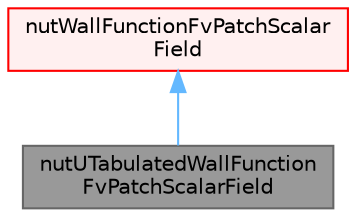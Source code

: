 digraph "nutUTabulatedWallFunctionFvPatchScalarField"
{
 // LATEX_PDF_SIZE
  bgcolor="transparent";
  edge [fontname=Helvetica,fontsize=10,labelfontname=Helvetica,labelfontsize=10];
  node [fontname=Helvetica,fontsize=10,shape=box,height=0.2,width=0.4];
  Node1 [id="Node000001",label="nutUTabulatedWallFunction\lFvPatchScalarField",height=0.2,width=0.4,color="gray40", fillcolor="grey60", style="filled", fontcolor="black",tooltip="This boundary condition provides a wall constraint on the turbulent viscosity (i.e...."];
  Node2 -> Node1 [id="edge1_Node000001_Node000002",dir="back",color="steelblue1",style="solid",tooltip=" "];
  Node2 [id="Node000002",label="nutWallFunctionFvPatchScalar\lField",height=0.2,width=0.4,color="red", fillcolor="#FFF0F0", style="filled",URL="$classFoam_1_1nutWallFunctionFvPatchScalarField.html",tooltip="The class nutWallFunction is an abstract base class that hosts  calculation methods and common functi..."];
}
